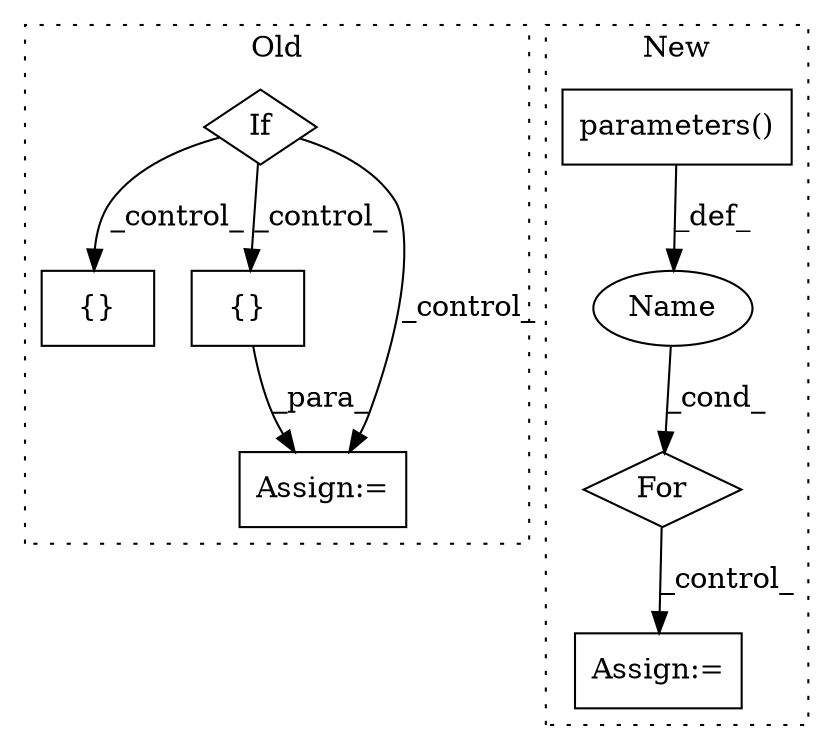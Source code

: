 digraph G {
subgraph cluster0 {
1 [label="{}" a="59" s="5320,5337" l="1,0" shape="box"];
3 [label="If" a="96" s="5118,5138" l="0,14" shape="diamond"];
4 [label="{}" a="59" s="5206,5217" l="1,0" shape="box"];
8 [label="Assign:=" a="68" s="5205" l="1" shape="box"];
label = "Old";
style="dotted";
}
subgraph cluster1 {
2 [label="parameters()" a="75" s="7067" l="24" shape="box"];
5 [label="For" a="107" s="7054,7091" l="4,18" shape="diamond"];
6 [label="Name" a="87" s="7058" l="5" shape="ellipse"];
7 [label="Assign:=" a="68" s="7128" l="3" shape="box"];
label = "New";
style="dotted";
}
2 -> 6 [label="_def_"];
3 -> 4 [label="_control_"];
3 -> 1 [label="_control_"];
3 -> 8 [label="_control_"];
4 -> 8 [label="_para_"];
5 -> 7 [label="_control_"];
6 -> 5 [label="_cond_"];
}
